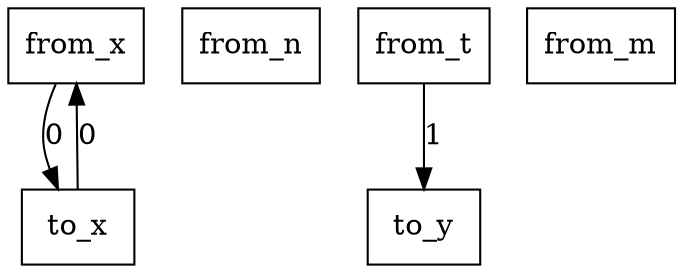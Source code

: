 digraph {
    graph [rankdir=TB
          ,bgcolor=transparent];
    node [shape=box
         ,fillcolor=white
         ,style=filled];
    0 [label=<from_x>];
    1 [label=<from_n>];
    2 [label=<from_t>];
    3 [label=<from_m>];
    4 [label=<to_x>];
    5 [label=<to_y>];
    0 -> 4 [label=0];
    2 -> 5 [label=1];
    4 -> 0 [label=0];
}